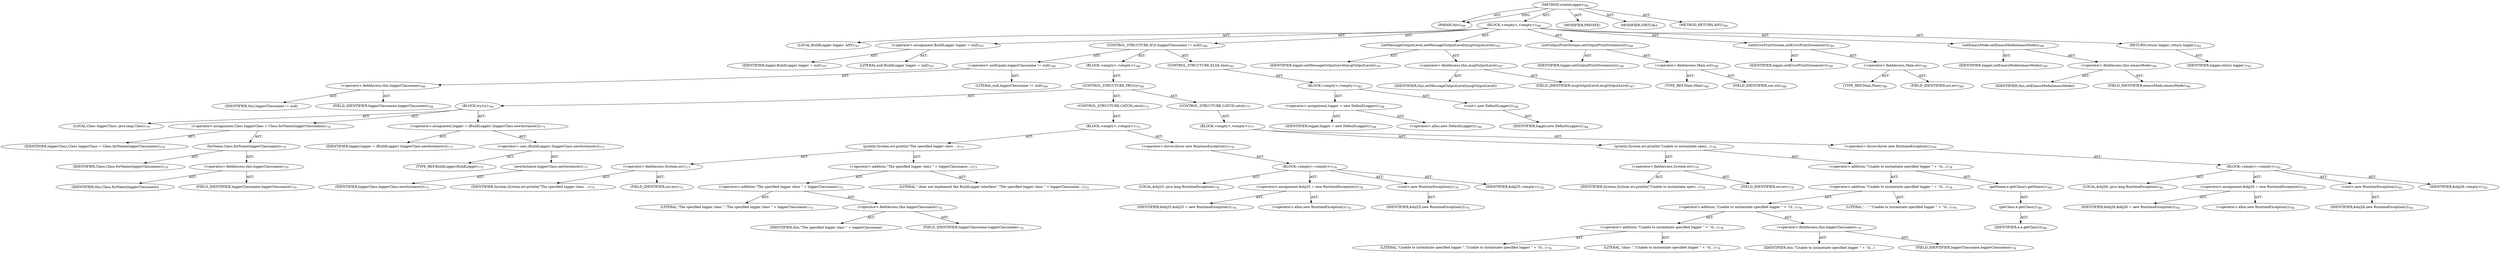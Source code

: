 digraph "createLogger" {  
"111669149709" [label = <(METHOD,createLogger)<SUB>766</SUB>> ]
"115964117017" [label = <(PARAM,this)<SUB>766</SUB>> ]
"25769803937" [label = <(BLOCK,&lt;empty&gt;,&lt;empty&gt;)<SUB>766</SUB>> ]
"94489280581" [label = <(LOCAL,BuildLogger logger: ANY)<SUB>767</SUB>> ]
"30064771705" [label = <(&lt;operator&gt;.assignment,BuildLogger logger = null)<SUB>767</SUB>> ]
"68719477223" [label = <(IDENTIFIER,logger,BuildLogger logger = null)<SUB>767</SUB>> ]
"90194313365" [label = <(LITERAL,null,BuildLogger logger = null)<SUB>767</SUB>> ]
"47244640379" [label = <(CONTROL_STRUCTURE,IF,if (loggerClassname != null))<SUB>768</SUB>> ]
"30064771706" [label = <(&lt;operator&gt;.notEquals,loggerClassname != null)<SUB>768</SUB>> ]
"30064771707" [label = <(&lt;operator&gt;.fieldAccess,this.loggerClassname)<SUB>768</SUB>> ]
"68719477224" [label = <(IDENTIFIER,this,loggerClassname != null)> ]
"55834574979" [label = <(FIELD_IDENTIFIER,loggerClassname,loggerClassname)<SUB>768</SUB>> ]
"90194313366" [label = <(LITERAL,null,loggerClassname != null)<SUB>768</SUB>> ]
"25769803938" [label = <(BLOCK,&lt;empty&gt;,&lt;empty&gt;)<SUB>768</SUB>> ]
"47244640380" [label = <(CONTROL_STRUCTURE,TRY,try)<SUB>769</SUB>> ]
"25769803939" [label = <(BLOCK,try,try)<SUB>769</SUB>> ]
"94489280582" [label = <(LOCAL,Class loggerClass: java.lang.Class)<SUB>770</SUB>> ]
"30064771708" [label = <(&lt;operator&gt;.assignment,Class loggerClass = Class.forName(loggerClassname))<SUB>770</SUB>> ]
"68719477225" [label = <(IDENTIFIER,loggerClass,Class loggerClass = Class.forName(loggerClassname))<SUB>770</SUB>> ]
"30064771709" [label = <(forName,Class.forName(loggerClassname))<SUB>770</SUB>> ]
"68719477226" [label = <(IDENTIFIER,Class,Class.forName(loggerClassname))<SUB>770</SUB>> ]
"30064771710" [label = <(&lt;operator&gt;.fieldAccess,this.loggerClassname)<SUB>770</SUB>> ]
"68719477227" [label = <(IDENTIFIER,this,Class.forName(loggerClassname))> ]
"55834574980" [label = <(FIELD_IDENTIFIER,loggerClassname,loggerClassname)<SUB>770</SUB>> ]
"30064771711" [label = <(&lt;operator&gt;.assignment,logger = (BuildLogger) (loggerClass.newInstance()))<SUB>771</SUB>> ]
"68719477228" [label = <(IDENTIFIER,logger,logger = (BuildLogger) (loggerClass.newInstance()))<SUB>771</SUB>> ]
"30064771712" [label = <(&lt;operator&gt;.cast,(BuildLogger) (loggerClass.newInstance()))<SUB>771</SUB>> ]
"180388626455" [label = <(TYPE_REF,BuildLogger,BuildLogger)<SUB>771</SUB>> ]
"30064771713" [label = <(newInstance,loggerClass.newInstance())<SUB>771</SUB>> ]
"68719477229" [label = <(IDENTIFIER,loggerClass,loggerClass.newInstance())<SUB>771</SUB>> ]
"47244640381" [label = <(CONTROL_STRUCTURE,CATCH,catch)<SUB>772</SUB>> ]
"25769803940" [label = <(BLOCK,&lt;empty&gt;,&lt;empty&gt;)<SUB>772</SUB>> ]
"30064771714" [label = <(println,System.err.println(&quot;The specified logger class ...)<SUB>773</SUB>> ]
"30064771715" [label = <(&lt;operator&gt;.fieldAccess,System.err)<SUB>773</SUB>> ]
"68719477230" [label = <(IDENTIFIER,System,System.err.println(&quot;The specified logger class ...)<SUB>773</SUB>> ]
"55834574981" [label = <(FIELD_IDENTIFIER,err,err)<SUB>773</SUB>> ]
"30064771716" [label = <(&lt;operator&gt;.addition,&quot;The specified logger class &quot; + loggerClassname...)<SUB>773</SUB>> ]
"30064771717" [label = <(&lt;operator&gt;.addition,&quot;The specified logger class &quot; + loggerClassname)<SUB>773</SUB>> ]
"90194313367" [label = <(LITERAL,&quot;The specified logger class &quot;,&quot;The specified logger class &quot; + loggerClassname)<SUB>773</SUB>> ]
"30064771718" [label = <(&lt;operator&gt;.fieldAccess,this.loggerClassname)<SUB>774</SUB>> ]
"68719477231" [label = <(IDENTIFIER,this,&quot;The specified logger class &quot; + loggerClassname)> ]
"55834574982" [label = <(FIELD_IDENTIFIER,loggerClassname,loggerClassname)<SUB>774</SUB>> ]
"90194313368" [label = <(LITERAL,&quot; does not implement the BuildLogger interface&quot;,&quot;The specified logger class &quot; + loggerClassname...)<SUB>775</SUB>> ]
"30064771719" [label = <(&lt;operator&gt;.throw,throw new RuntimeException();)<SUB>776</SUB>> ]
"25769803941" [label = <(BLOCK,&lt;empty&gt;,&lt;empty&gt;)<SUB>776</SUB>> ]
"94489280583" [label = <(LOCAL,$obj25: java.lang.RuntimeException)<SUB>776</SUB>> ]
"30064771720" [label = <(&lt;operator&gt;.assignment,$obj25 = new RuntimeException())<SUB>776</SUB>> ]
"68719477232" [label = <(IDENTIFIER,$obj25,$obj25 = new RuntimeException())<SUB>776</SUB>> ]
"30064771721" [label = <(&lt;operator&gt;.alloc,new RuntimeException())<SUB>776</SUB>> ]
"30064771722" [label = <(&lt;init&gt;,new RuntimeException())<SUB>776</SUB>> ]
"68719477233" [label = <(IDENTIFIER,$obj25,new RuntimeException())<SUB>776</SUB>> ]
"68719477234" [label = <(IDENTIFIER,$obj25,&lt;empty&gt;)<SUB>776</SUB>> ]
"47244640382" [label = <(CONTROL_STRUCTURE,CATCH,catch)<SUB>777</SUB>> ]
"25769803942" [label = <(BLOCK,&lt;empty&gt;,&lt;empty&gt;)<SUB>777</SUB>> ]
"30064771723" [label = <(println,System.err.println(&quot;Unable to instantiate speci...)<SUB>778</SUB>> ]
"30064771724" [label = <(&lt;operator&gt;.fieldAccess,System.err)<SUB>778</SUB>> ]
"68719477235" [label = <(IDENTIFIER,System,System.err.println(&quot;Unable to instantiate speci...)<SUB>778</SUB>> ]
"55834574983" [label = <(FIELD_IDENTIFIER,err,err)<SUB>778</SUB>> ]
"30064771725" [label = <(&lt;operator&gt;.addition,&quot;Unable to instantiate specified logger &quot; + &quot;cl...)<SUB>778</SUB>> ]
"30064771726" [label = <(&lt;operator&gt;.addition,&quot;Unable to instantiate specified logger &quot; + &quot;cl...)<SUB>778</SUB>> ]
"30064771727" [label = <(&lt;operator&gt;.addition,&quot;Unable to instantiate specified logger &quot; + &quot;cl...)<SUB>778</SUB>> ]
"30064771728" [label = <(&lt;operator&gt;.addition,&quot;Unable to instantiate specified logger &quot; + &quot;cl...)<SUB>778</SUB>> ]
"90194313369" [label = <(LITERAL,&quot;Unable to instantiate specified logger &quot;,&quot;Unable to instantiate specified logger &quot; + &quot;cl...)<SUB>778</SUB>> ]
"90194313370" [label = <(LITERAL,&quot;class &quot;,&quot;Unable to instantiate specified logger &quot; + &quot;cl...)<SUB>779</SUB>> ]
"30064771729" [label = <(&lt;operator&gt;.fieldAccess,this.loggerClassname)<SUB>779</SUB>> ]
"68719477236" [label = <(IDENTIFIER,this,&quot;Unable to instantiate specified logger &quot; + &quot;cl...)> ]
"55834574984" [label = <(FIELD_IDENTIFIER,loggerClassname,loggerClassname)<SUB>779</SUB>> ]
"90194313371" [label = <(LITERAL,&quot; : &quot;,&quot;Unable to instantiate specified logger &quot; + &quot;cl...)<SUB>779</SUB>> ]
"30064771730" [label = <(getName,e.getClass().getName())<SUB>780</SUB>> ]
"30064771731" [label = <(getClass,e.getClass())<SUB>780</SUB>> ]
"68719477237" [label = <(IDENTIFIER,e,e.getClass())<SUB>780</SUB>> ]
"30064771732" [label = <(&lt;operator&gt;.throw,throw new RuntimeException();)<SUB>781</SUB>> ]
"25769803943" [label = <(BLOCK,&lt;empty&gt;,&lt;empty&gt;)<SUB>781</SUB>> ]
"94489280584" [label = <(LOCAL,$obj26: java.lang.RuntimeException)<SUB>781</SUB>> ]
"30064771733" [label = <(&lt;operator&gt;.assignment,$obj26 = new RuntimeException())<SUB>781</SUB>> ]
"68719477238" [label = <(IDENTIFIER,$obj26,$obj26 = new RuntimeException())<SUB>781</SUB>> ]
"30064771734" [label = <(&lt;operator&gt;.alloc,new RuntimeException())<SUB>781</SUB>> ]
"30064771735" [label = <(&lt;init&gt;,new RuntimeException())<SUB>781</SUB>> ]
"68719477239" [label = <(IDENTIFIER,$obj26,new RuntimeException())<SUB>781</SUB>> ]
"68719477240" [label = <(IDENTIFIER,$obj26,&lt;empty&gt;)<SUB>781</SUB>> ]
"47244640383" [label = <(CONTROL_STRUCTURE,ELSE,else)<SUB>783</SUB>> ]
"25769803944" [label = <(BLOCK,&lt;empty&gt;,&lt;empty&gt;)<SUB>783</SUB>> ]
"30064771736" [label = <(&lt;operator&gt;.assignment,logger = new DefaultLogger())<SUB>784</SUB>> ]
"68719477241" [label = <(IDENTIFIER,logger,logger = new DefaultLogger())<SUB>784</SUB>> ]
"30064771737" [label = <(&lt;operator&gt;.alloc,new DefaultLogger())<SUB>784</SUB>> ]
"30064771738" [label = <(&lt;init&gt;,new DefaultLogger())<SUB>784</SUB>> ]
"68719477242" [label = <(IDENTIFIER,logger,new DefaultLogger())<SUB>784</SUB>> ]
"30064771739" [label = <(setMessageOutputLevel,setMessageOutputLevel(msgOutputLevel))<SUB>787</SUB>> ]
"68719477243" [label = <(IDENTIFIER,logger,setMessageOutputLevel(msgOutputLevel))<SUB>787</SUB>> ]
"30064771740" [label = <(&lt;operator&gt;.fieldAccess,this.msgOutputLevel)<SUB>787</SUB>> ]
"68719477244" [label = <(IDENTIFIER,this,setMessageOutputLevel(msgOutputLevel))> ]
"55834574985" [label = <(FIELD_IDENTIFIER,msgOutputLevel,msgOutputLevel)<SUB>787</SUB>> ]
"30064771741" [label = <(setOutputPrintStream,setOutputPrintStream(out))<SUB>788</SUB>> ]
"68719477245" [label = <(IDENTIFIER,logger,setOutputPrintStream(out))<SUB>788</SUB>> ]
"30064771742" [label = <(&lt;operator&gt;.fieldAccess,Main.out)<SUB>788</SUB>> ]
"180388626456" [label = <(TYPE_REF,Main,Main)<SUB>788</SUB>> ]
"55834574986" [label = <(FIELD_IDENTIFIER,out,out)<SUB>788</SUB>> ]
"30064771743" [label = <(setErrorPrintStream,setErrorPrintStream(err))<SUB>789</SUB>> ]
"68719477246" [label = <(IDENTIFIER,logger,setErrorPrintStream(err))<SUB>789</SUB>> ]
"30064771744" [label = <(&lt;operator&gt;.fieldAccess,Main.err)<SUB>789</SUB>> ]
"180388626457" [label = <(TYPE_REF,Main,Main)<SUB>789</SUB>> ]
"55834574987" [label = <(FIELD_IDENTIFIER,err,err)<SUB>789</SUB>> ]
"30064771745" [label = <(setEmacsMode,setEmacsMode(emacsMode))<SUB>790</SUB>> ]
"68719477247" [label = <(IDENTIFIER,logger,setEmacsMode(emacsMode))<SUB>790</SUB>> ]
"30064771746" [label = <(&lt;operator&gt;.fieldAccess,this.emacsMode)<SUB>790</SUB>> ]
"68719477248" [label = <(IDENTIFIER,this,setEmacsMode(emacsMode))> ]
"55834574988" [label = <(FIELD_IDENTIFIER,emacsMode,emacsMode)<SUB>790</SUB>> ]
"146028888071" [label = <(RETURN,return logger;,return logger;)<SUB>792</SUB>> ]
"68719477249" [label = <(IDENTIFIER,logger,return logger;)<SUB>792</SUB>> ]
"133143986223" [label = <(MODIFIER,PRIVATE)> ]
"133143986224" [label = <(MODIFIER,VIRTUAL)> ]
"128849018893" [label = <(METHOD_RETURN,ANY)<SUB>766</SUB>> ]
  "111669149709" -> "115964117017"  [ label = "AST: "] 
  "111669149709" -> "25769803937"  [ label = "AST: "] 
  "111669149709" -> "133143986223"  [ label = "AST: "] 
  "111669149709" -> "133143986224"  [ label = "AST: "] 
  "111669149709" -> "128849018893"  [ label = "AST: "] 
  "25769803937" -> "94489280581"  [ label = "AST: "] 
  "25769803937" -> "30064771705"  [ label = "AST: "] 
  "25769803937" -> "47244640379"  [ label = "AST: "] 
  "25769803937" -> "30064771739"  [ label = "AST: "] 
  "25769803937" -> "30064771741"  [ label = "AST: "] 
  "25769803937" -> "30064771743"  [ label = "AST: "] 
  "25769803937" -> "30064771745"  [ label = "AST: "] 
  "25769803937" -> "146028888071"  [ label = "AST: "] 
  "30064771705" -> "68719477223"  [ label = "AST: "] 
  "30064771705" -> "90194313365"  [ label = "AST: "] 
  "47244640379" -> "30064771706"  [ label = "AST: "] 
  "47244640379" -> "25769803938"  [ label = "AST: "] 
  "47244640379" -> "47244640383"  [ label = "AST: "] 
  "30064771706" -> "30064771707"  [ label = "AST: "] 
  "30064771706" -> "90194313366"  [ label = "AST: "] 
  "30064771707" -> "68719477224"  [ label = "AST: "] 
  "30064771707" -> "55834574979"  [ label = "AST: "] 
  "25769803938" -> "47244640380"  [ label = "AST: "] 
  "47244640380" -> "25769803939"  [ label = "AST: "] 
  "47244640380" -> "47244640381"  [ label = "AST: "] 
  "47244640380" -> "47244640382"  [ label = "AST: "] 
  "25769803939" -> "94489280582"  [ label = "AST: "] 
  "25769803939" -> "30064771708"  [ label = "AST: "] 
  "25769803939" -> "30064771711"  [ label = "AST: "] 
  "30064771708" -> "68719477225"  [ label = "AST: "] 
  "30064771708" -> "30064771709"  [ label = "AST: "] 
  "30064771709" -> "68719477226"  [ label = "AST: "] 
  "30064771709" -> "30064771710"  [ label = "AST: "] 
  "30064771710" -> "68719477227"  [ label = "AST: "] 
  "30064771710" -> "55834574980"  [ label = "AST: "] 
  "30064771711" -> "68719477228"  [ label = "AST: "] 
  "30064771711" -> "30064771712"  [ label = "AST: "] 
  "30064771712" -> "180388626455"  [ label = "AST: "] 
  "30064771712" -> "30064771713"  [ label = "AST: "] 
  "30064771713" -> "68719477229"  [ label = "AST: "] 
  "47244640381" -> "25769803940"  [ label = "AST: "] 
  "25769803940" -> "30064771714"  [ label = "AST: "] 
  "25769803940" -> "30064771719"  [ label = "AST: "] 
  "30064771714" -> "30064771715"  [ label = "AST: "] 
  "30064771714" -> "30064771716"  [ label = "AST: "] 
  "30064771715" -> "68719477230"  [ label = "AST: "] 
  "30064771715" -> "55834574981"  [ label = "AST: "] 
  "30064771716" -> "30064771717"  [ label = "AST: "] 
  "30064771716" -> "90194313368"  [ label = "AST: "] 
  "30064771717" -> "90194313367"  [ label = "AST: "] 
  "30064771717" -> "30064771718"  [ label = "AST: "] 
  "30064771718" -> "68719477231"  [ label = "AST: "] 
  "30064771718" -> "55834574982"  [ label = "AST: "] 
  "30064771719" -> "25769803941"  [ label = "AST: "] 
  "25769803941" -> "94489280583"  [ label = "AST: "] 
  "25769803941" -> "30064771720"  [ label = "AST: "] 
  "25769803941" -> "30064771722"  [ label = "AST: "] 
  "25769803941" -> "68719477234"  [ label = "AST: "] 
  "30064771720" -> "68719477232"  [ label = "AST: "] 
  "30064771720" -> "30064771721"  [ label = "AST: "] 
  "30064771722" -> "68719477233"  [ label = "AST: "] 
  "47244640382" -> "25769803942"  [ label = "AST: "] 
  "25769803942" -> "30064771723"  [ label = "AST: "] 
  "25769803942" -> "30064771732"  [ label = "AST: "] 
  "30064771723" -> "30064771724"  [ label = "AST: "] 
  "30064771723" -> "30064771725"  [ label = "AST: "] 
  "30064771724" -> "68719477235"  [ label = "AST: "] 
  "30064771724" -> "55834574983"  [ label = "AST: "] 
  "30064771725" -> "30064771726"  [ label = "AST: "] 
  "30064771725" -> "30064771730"  [ label = "AST: "] 
  "30064771726" -> "30064771727"  [ label = "AST: "] 
  "30064771726" -> "90194313371"  [ label = "AST: "] 
  "30064771727" -> "30064771728"  [ label = "AST: "] 
  "30064771727" -> "30064771729"  [ label = "AST: "] 
  "30064771728" -> "90194313369"  [ label = "AST: "] 
  "30064771728" -> "90194313370"  [ label = "AST: "] 
  "30064771729" -> "68719477236"  [ label = "AST: "] 
  "30064771729" -> "55834574984"  [ label = "AST: "] 
  "30064771730" -> "30064771731"  [ label = "AST: "] 
  "30064771731" -> "68719477237"  [ label = "AST: "] 
  "30064771732" -> "25769803943"  [ label = "AST: "] 
  "25769803943" -> "94489280584"  [ label = "AST: "] 
  "25769803943" -> "30064771733"  [ label = "AST: "] 
  "25769803943" -> "30064771735"  [ label = "AST: "] 
  "25769803943" -> "68719477240"  [ label = "AST: "] 
  "30064771733" -> "68719477238"  [ label = "AST: "] 
  "30064771733" -> "30064771734"  [ label = "AST: "] 
  "30064771735" -> "68719477239"  [ label = "AST: "] 
  "47244640383" -> "25769803944"  [ label = "AST: "] 
  "25769803944" -> "30064771736"  [ label = "AST: "] 
  "25769803944" -> "30064771738"  [ label = "AST: "] 
  "30064771736" -> "68719477241"  [ label = "AST: "] 
  "30064771736" -> "30064771737"  [ label = "AST: "] 
  "30064771738" -> "68719477242"  [ label = "AST: "] 
  "30064771739" -> "68719477243"  [ label = "AST: "] 
  "30064771739" -> "30064771740"  [ label = "AST: "] 
  "30064771740" -> "68719477244"  [ label = "AST: "] 
  "30064771740" -> "55834574985"  [ label = "AST: "] 
  "30064771741" -> "68719477245"  [ label = "AST: "] 
  "30064771741" -> "30064771742"  [ label = "AST: "] 
  "30064771742" -> "180388626456"  [ label = "AST: "] 
  "30064771742" -> "55834574986"  [ label = "AST: "] 
  "30064771743" -> "68719477246"  [ label = "AST: "] 
  "30064771743" -> "30064771744"  [ label = "AST: "] 
  "30064771744" -> "180388626457"  [ label = "AST: "] 
  "30064771744" -> "55834574987"  [ label = "AST: "] 
  "30064771745" -> "68719477247"  [ label = "AST: "] 
  "30064771745" -> "30064771746"  [ label = "AST: "] 
  "30064771746" -> "68719477248"  [ label = "AST: "] 
  "30064771746" -> "55834574988"  [ label = "AST: "] 
  "146028888071" -> "68719477249"  [ label = "AST: "] 
  "111669149709" -> "115964117017"  [ label = "DDG: "] 
}
